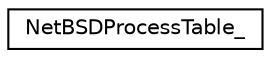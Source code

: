 digraph "Graphical Class Hierarchy"
{
  edge [fontname="Helvetica",fontsize="10",labelfontname="Helvetica",labelfontsize="10"];
  node [fontname="Helvetica",fontsize="10",shape=record];
  rankdir="LR";
  Node0 [label="NetBSDProcessTable_",height=0.2,width=0.4,color="black", fillcolor="white", style="filled",URL="$structNetBSDProcessTable__.html"];
}
